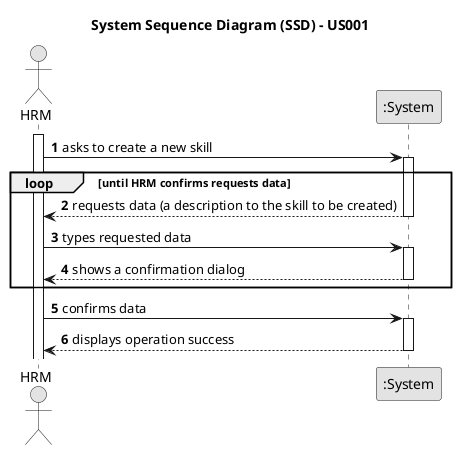 @startuml
skinparam monochrome true
skinparam packageStyle rectangle
skinparam shadowing false

title System Sequence Diagram (SSD) - US001

autonumber

actor "HRM" as HRM
participant ":System" as System

activate HRM

    HRM -> System : asks to create a new skill
    activate System
loop until HRM confirms requests data
        System --> HRM : requests data (a description to the skill to be created)
    deactivate System

    HRM -> System : types requested data
    activate System

        System --> HRM : shows a confirmation dialog
    deactivate System
end
    HRM -> System : confirms data
    activate System

        System --> HRM : displays operation success
    deactivate System
@enduml
